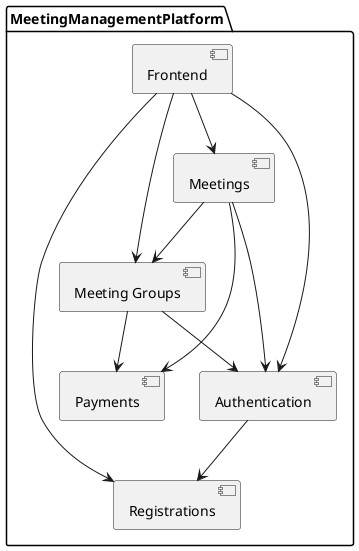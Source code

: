 @startuml
package MeetingManagementPlatform {
  [Registrations] as RegistrationsService
  [Authentication] as AuthService
  [Meeting Groups] as GroupService
  [Meetings] as MeetingService
  [Payments] as PaymentService
  [Frontend] as WebApp

  ' User Interface interactions with core services
  WebApp --> RegistrationsService
  WebApp --> AuthService

  ' Authentication and Authorization flow
  AuthService --> RegistrationsService

  ' Business Logic interactions, with explicit authorization checks
  WebApp --> GroupService
  WebApp --> MeetingService

  GroupService --> AuthService
  MeetingService --> AuthService

  ' Inter-service communication
  MeetingService --> GroupService

  ' Payment processing flow (corrected direction)
  MeetingService --> PaymentService
  GroupService --> PaymentService
}
@enduml
